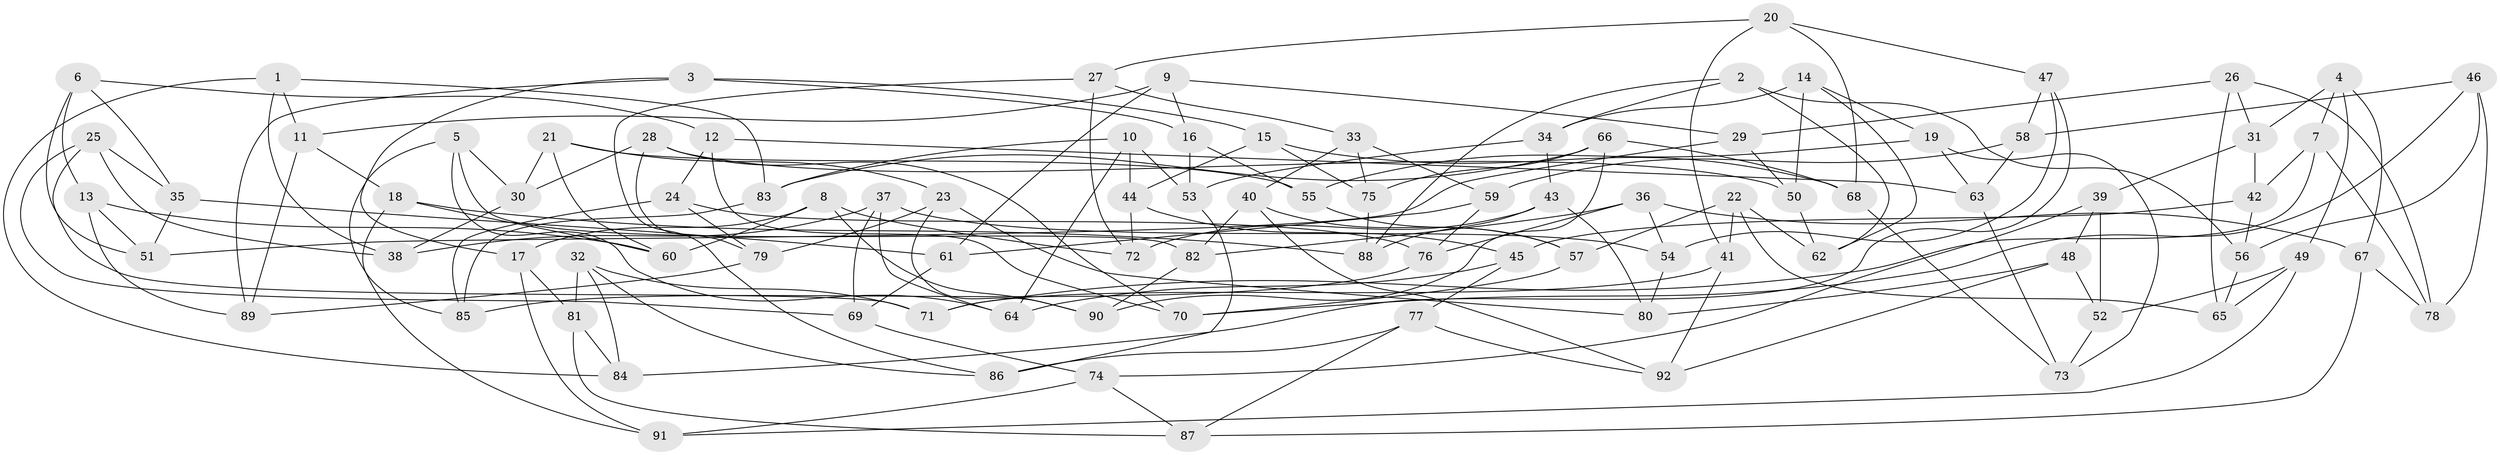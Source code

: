 // coarse degree distribution, {3: 0.14814814814814814, 2: 0.07407407407407407, 5: 0.07407407407407407, 4: 0.25925925925925924, 7: 0.18518518518518517, 6: 0.07407407407407407, 11: 0.037037037037037035, 10: 0.037037037037037035, 8: 0.037037037037037035, 9: 0.07407407407407407}
// Generated by graph-tools (version 1.1) at 2025/03/03/04/25 22:03:18]
// undirected, 92 vertices, 184 edges
graph export_dot {
graph [start="1"]
  node [color=gray90,style=filled];
  1;
  2;
  3;
  4;
  5;
  6;
  7;
  8;
  9;
  10;
  11;
  12;
  13;
  14;
  15;
  16;
  17;
  18;
  19;
  20;
  21;
  22;
  23;
  24;
  25;
  26;
  27;
  28;
  29;
  30;
  31;
  32;
  33;
  34;
  35;
  36;
  37;
  38;
  39;
  40;
  41;
  42;
  43;
  44;
  45;
  46;
  47;
  48;
  49;
  50;
  51;
  52;
  53;
  54;
  55;
  56;
  57;
  58;
  59;
  60;
  61;
  62;
  63;
  64;
  65;
  66;
  67;
  68;
  69;
  70;
  71;
  72;
  73;
  74;
  75;
  76;
  77;
  78;
  79;
  80;
  81;
  82;
  83;
  84;
  85;
  86;
  87;
  88;
  89;
  90;
  91;
  92;
  1 -- 84;
  1 -- 11;
  1 -- 83;
  1 -- 38;
  2 -- 56;
  2 -- 62;
  2 -- 88;
  2 -- 34;
  3 -- 17;
  3 -- 89;
  3 -- 16;
  3 -- 15;
  4 -- 7;
  4 -- 49;
  4 -- 31;
  4 -- 67;
  5 -- 85;
  5 -- 82;
  5 -- 64;
  5 -- 30;
  6 -- 51;
  6 -- 13;
  6 -- 12;
  6 -- 35;
  7 -- 78;
  7 -- 42;
  7 -- 71;
  8 -- 72;
  8 -- 60;
  8 -- 90;
  8 -- 17;
  9 -- 29;
  9 -- 61;
  9 -- 11;
  9 -- 16;
  10 -- 44;
  10 -- 83;
  10 -- 53;
  10 -- 64;
  11 -- 18;
  11 -- 89;
  12 -- 70;
  12 -- 63;
  12 -- 24;
  13 -- 89;
  13 -- 60;
  13 -- 51;
  14 -- 34;
  14 -- 19;
  14 -- 50;
  14 -- 62;
  15 -- 75;
  15 -- 68;
  15 -- 44;
  16 -- 53;
  16 -- 55;
  17 -- 81;
  17 -- 91;
  18 -- 91;
  18 -- 60;
  18 -- 88;
  19 -- 63;
  19 -- 55;
  19 -- 73;
  20 -- 41;
  20 -- 68;
  20 -- 47;
  20 -- 27;
  21 -- 60;
  21 -- 55;
  21 -- 23;
  21 -- 30;
  22 -- 57;
  22 -- 62;
  22 -- 65;
  22 -- 41;
  23 -- 90;
  23 -- 80;
  23 -- 79;
  24 -- 85;
  24 -- 79;
  24 -- 76;
  25 -- 71;
  25 -- 38;
  25 -- 69;
  25 -- 35;
  26 -- 78;
  26 -- 31;
  26 -- 65;
  26 -- 29;
  27 -- 72;
  27 -- 86;
  27 -- 33;
  28 -- 50;
  28 -- 79;
  28 -- 30;
  28 -- 70;
  29 -- 51;
  29 -- 50;
  30 -- 38;
  31 -- 39;
  31 -- 42;
  32 -- 71;
  32 -- 81;
  32 -- 86;
  32 -- 84;
  33 -- 75;
  33 -- 59;
  33 -- 40;
  34 -- 53;
  34 -- 43;
  35 -- 61;
  35 -- 51;
  36 -- 67;
  36 -- 54;
  36 -- 76;
  36 -- 82;
  37 -- 54;
  37 -- 64;
  37 -- 38;
  37 -- 69;
  39 -- 48;
  39 -- 52;
  39 -- 74;
  40 -- 57;
  40 -- 82;
  40 -- 92;
  41 -- 92;
  41 -- 71;
  42 -- 45;
  42 -- 56;
  43 -- 88;
  43 -- 72;
  43 -- 80;
  44 -- 45;
  44 -- 72;
  45 -- 77;
  45 -- 64;
  46 -- 78;
  46 -- 56;
  46 -- 58;
  46 -- 70;
  47 -- 58;
  47 -- 54;
  47 -- 84;
  48 -- 92;
  48 -- 80;
  48 -- 52;
  49 -- 65;
  49 -- 52;
  49 -- 91;
  50 -- 62;
  52 -- 73;
  53 -- 86;
  54 -- 80;
  55 -- 57;
  56 -- 65;
  57 -- 70;
  58 -- 63;
  58 -- 59;
  59 -- 61;
  59 -- 76;
  61 -- 69;
  63 -- 73;
  66 -- 90;
  66 -- 75;
  66 -- 68;
  66 -- 83;
  67 -- 87;
  67 -- 78;
  68 -- 73;
  69 -- 74;
  74 -- 91;
  74 -- 87;
  75 -- 88;
  76 -- 85;
  77 -- 92;
  77 -- 86;
  77 -- 87;
  79 -- 89;
  81 -- 87;
  81 -- 84;
  82 -- 90;
  83 -- 85;
}

